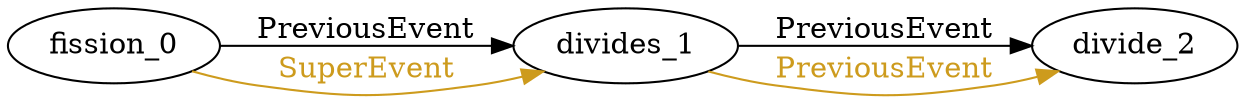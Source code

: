 digraph finite_state_machine { 
	rankdir=LR;
	size="50,50";
node0 [label = "fission_0"]
node1 [label = "divides_1"]
node2 [label = "divide_2"]
node0 -> node1 [ label = "PreviousEvent" fontcolor="black"  color = "Black"];
node0 -> node1 [ label = "SuperEvent" fontcolor="goldenrod3"  color = "goldenrod3"];
node1 -> node2 [ label = "PreviousEvent" fontcolor="black"  color = "Black"];
node1 -> node2 [ label = "PreviousEvent" fontcolor="goldenrod3"  color = "goldenrod3"];
}